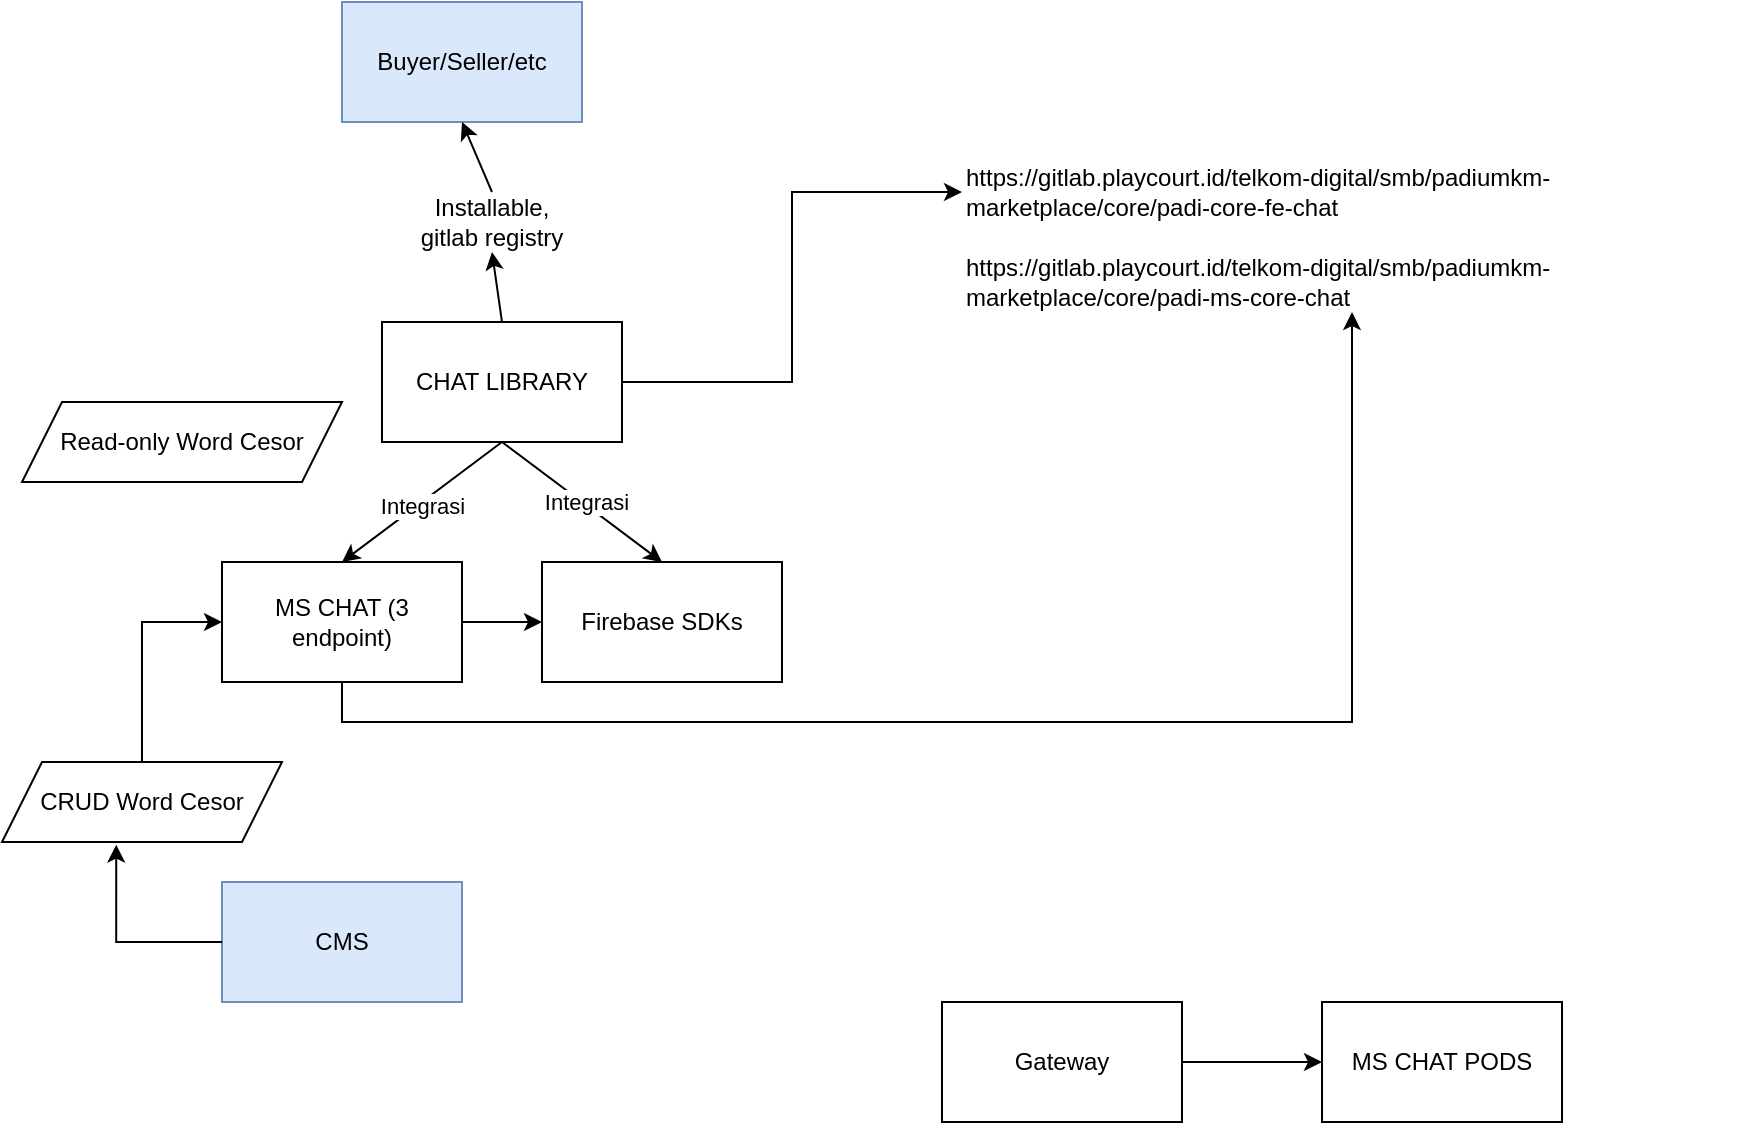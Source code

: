 <mxfile version="24.5.5" type="github" pages="3">
  <diagram name="Page-1" id="0ORSx8LRnBOkC67IxLJI">
    <mxGraphModel dx="2085" dy="656" grid="1" gridSize="10" guides="1" tooltips="1" connect="1" arrows="1" fold="1" page="1" pageScale="1" pageWidth="850" pageHeight="1100" math="0" shadow="0">
      <root>
        <mxCell id="0" />
        <mxCell id="1" parent="0" />
        <mxCell id="L7Zl3QWs8CthCIQaCz2B-14" style="edgeStyle=orthogonalEdgeStyle;rounded=0;orthogonalLoop=1;jettySize=auto;html=1;entryX=0;entryY=0.5;entryDx=0;entryDy=0;" edge="1" parent="1" source="L7Zl3QWs8CthCIQaCz2B-1" target="L7Zl3QWs8CthCIQaCz2B-13">
          <mxGeometry relative="1" as="geometry" />
        </mxCell>
        <mxCell id="L7Zl3QWs8CthCIQaCz2B-1" value="CHAT LIBRARY&lt;br&gt;" style="rounded=0;whiteSpace=wrap;html=1;" vertex="1" parent="1">
          <mxGeometry x="160" y="200" width="120" height="60" as="geometry" />
        </mxCell>
        <mxCell id="L7Zl3QWs8CthCIQaCz2B-16" style="edgeStyle=orthogonalEdgeStyle;rounded=0;orthogonalLoop=1;jettySize=auto;html=1;entryX=0.5;entryY=1;entryDx=0;entryDy=0;exitX=0.5;exitY=1;exitDx=0;exitDy=0;" edge="1" parent="1" source="L7Zl3QWs8CthCIQaCz2B-3" target="L7Zl3QWs8CthCIQaCz2B-15">
          <mxGeometry relative="1" as="geometry" />
        </mxCell>
        <mxCell id="L7Zl3QWs8CthCIQaCz2B-23" style="edgeStyle=orthogonalEdgeStyle;rounded=0;orthogonalLoop=1;jettySize=auto;html=1;entryX=0;entryY=0.5;entryDx=0;entryDy=0;" edge="1" parent="1" source="L7Zl3QWs8CthCIQaCz2B-3" target="L7Zl3QWs8CthCIQaCz2B-8">
          <mxGeometry relative="1" as="geometry" />
        </mxCell>
        <mxCell id="L7Zl3QWs8CthCIQaCz2B-3" value="MS CHAT (3 endpoint)" style="rounded=0;whiteSpace=wrap;html=1;" vertex="1" parent="1">
          <mxGeometry x="80" y="320" width="120" height="60" as="geometry" />
        </mxCell>
        <mxCell id="L7Zl3QWs8CthCIQaCz2B-4" value="Buyer/Seller/etc" style="rounded=0;whiteSpace=wrap;html=1;fillColor=#dae8fc;strokeColor=#6c8ebf;" vertex="1" parent="1">
          <mxGeometry x="140" y="40" width="120" height="60" as="geometry" />
        </mxCell>
        <mxCell id="L7Zl3QWs8CthCIQaCz2B-5" value="" style="endArrow=classic;html=1;rounded=0;exitX=0.5;exitY=0;exitDx=0;exitDy=0;entryX=0.5;entryY=1;entryDx=0;entryDy=0;" edge="1" parent="1" source="L7Zl3QWs8CthCIQaCz2B-7" target="L7Zl3QWs8CthCIQaCz2B-4">
          <mxGeometry width="50" height="50" relative="1" as="geometry">
            <mxPoint x="400" y="300" as="sourcePoint" />
            <mxPoint x="450" y="250" as="targetPoint" />
          </mxGeometry>
        </mxCell>
        <mxCell id="L7Zl3QWs8CthCIQaCz2B-6" value="" style="endArrow=classic;html=1;rounded=0;exitX=0.5;exitY=0;exitDx=0;exitDy=0;entryX=0.5;entryY=1;entryDx=0;entryDy=0;" edge="1" parent="1" source="L7Zl3QWs8CthCIQaCz2B-1" target="L7Zl3QWs8CthCIQaCz2B-7">
          <mxGeometry width="50" height="50" relative="1" as="geometry">
            <mxPoint x="220" y="200" as="sourcePoint" />
            <mxPoint x="180" y="100" as="targetPoint" />
          </mxGeometry>
        </mxCell>
        <mxCell id="L7Zl3QWs8CthCIQaCz2B-7" value="&lt;div&gt;Installable, gitlab registry&lt;/div&gt;" style="text;html=1;strokeColor=none;fillColor=none;align=center;verticalAlign=middle;whiteSpace=wrap;rounded=0;" vertex="1" parent="1">
          <mxGeometry x="170" y="135" width="90" height="30" as="geometry" />
        </mxCell>
        <mxCell id="L7Zl3QWs8CthCIQaCz2B-8" value="Firebase SDKs" style="rounded=0;whiteSpace=wrap;html=1;" vertex="1" parent="1">
          <mxGeometry x="240" y="320" width="120" height="60" as="geometry" />
        </mxCell>
        <mxCell id="L7Zl3QWs8CthCIQaCz2B-9" value="" style="endArrow=classic;html=1;rounded=0;exitX=0.5;exitY=1;exitDx=0;exitDy=0;entryX=0.5;entryY=0;entryDx=0;entryDy=0;" edge="1" parent="1" source="L7Zl3QWs8CthCIQaCz2B-1" target="L7Zl3QWs8CthCIQaCz2B-8">
          <mxGeometry width="50" height="50" relative="1" as="geometry">
            <mxPoint x="210" y="280" as="sourcePoint" />
            <mxPoint x="440" y="270" as="targetPoint" />
          </mxGeometry>
        </mxCell>
        <mxCell id="L7Zl3QWs8CthCIQaCz2B-10" value="&lt;div&gt;Integrasi&lt;/div&gt;" style="edgeLabel;html=1;align=center;verticalAlign=middle;resizable=0;points=[];" vertex="1" connectable="0" parent="L7Zl3QWs8CthCIQaCz2B-9">
          <mxGeometry x="0.032" y="1" relative="1" as="geometry">
            <mxPoint as="offset" />
          </mxGeometry>
        </mxCell>
        <mxCell id="L7Zl3QWs8CthCIQaCz2B-11" value="" style="endArrow=classic;html=1;rounded=0;exitX=0.5;exitY=1;exitDx=0;exitDy=0;entryX=0.5;entryY=0;entryDx=0;entryDy=0;" edge="1" parent="1" source="L7Zl3QWs8CthCIQaCz2B-1" target="L7Zl3QWs8CthCIQaCz2B-3">
          <mxGeometry width="50" height="50" relative="1" as="geometry">
            <mxPoint x="175" y="280" as="sourcePoint" />
            <mxPoint x="255" y="340" as="targetPoint" />
          </mxGeometry>
        </mxCell>
        <mxCell id="L7Zl3QWs8CthCIQaCz2B-12" value="&lt;div&gt;Integrasi&lt;/div&gt;" style="edgeLabel;html=1;align=center;verticalAlign=middle;resizable=0;points=[];" vertex="1" connectable="0" parent="L7Zl3QWs8CthCIQaCz2B-11">
          <mxGeometry x="0.032" y="1" relative="1" as="geometry">
            <mxPoint as="offset" />
          </mxGeometry>
        </mxCell>
        <mxCell id="L7Zl3QWs8CthCIQaCz2B-13" value="https://gitlab.playcourt.id/telkom-digital/smb/padiumkm-marketplace/core/padi-core-fe-chat" style="text;html=1;strokeColor=none;fillColor=none;align=left;verticalAlign=middle;whiteSpace=wrap;rounded=0;" vertex="1" parent="1">
          <mxGeometry x="450" y="120" width="380" height="30" as="geometry" />
        </mxCell>
        <mxCell id="L7Zl3QWs8CthCIQaCz2B-15" value="https://gitlab.playcourt.id/telkom-digital/smb/padiumkm-marketplace/core/padi-ms-core-chat" style="text;html=1;strokeColor=none;fillColor=none;align=left;verticalAlign=middle;whiteSpace=wrap;rounded=0;" vertex="1" parent="1">
          <mxGeometry x="450" y="165" width="390" height="30" as="geometry" />
        </mxCell>
        <mxCell id="L7Zl3QWs8CthCIQaCz2B-17" value="CMS" style="rounded=0;whiteSpace=wrap;html=1;fillColor=#dae8fc;strokeColor=#6c8ebf;" vertex="1" parent="1">
          <mxGeometry x="80" y="480" width="120" height="60" as="geometry" />
        </mxCell>
        <mxCell id="L7Zl3QWs8CthCIQaCz2B-21" style="edgeStyle=orthogonalEdgeStyle;rounded=0;orthogonalLoop=1;jettySize=auto;html=1;entryX=0;entryY=0.5;entryDx=0;entryDy=0;" edge="1" parent="1" source="L7Zl3QWs8CthCIQaCz2B-19" target="L7Zl3QWs8CthCIQaCz2B-3">
          <mxGeometry relative="1" as="geometry" />
        </mxCell>
        <mxCell id="L7Zl3QWs8CthCIQaCz2B-19" value="CRUD Word Cesor" style="shape=parallelogram;perimeter=parallelogramPerimeter;whiteSpace=wrap;html=1;fixedSize=1;" vertex="1" parent="1">
          <mxGeometry x="-30" y="420" width="140" height="40" as="geometry" />
        </mxCell>
        <mxCell id="L7Zl3QWs8CthCIQaCz2B-20" style="edgeStyle=orthogonalEdgeStyle;rounded=0;orthogonalLoop=1;jettySize=auto;html=1;entryX=0.408;entryY=1.033;entryDx=0;entryDy=0;entryPerimeter=0;exitX=0;exitY=0.5;exitDx=0;exitDy=0;" edge="1" parent="1" source="L7Zl3QWs8CthCIQaCz2B-17" target="L7Zl3QWs8CthCIQaCz2B-19">
          <mxGeometry relative="1" as="geometry" />
        </mxCell>
        <mxCell id="L7Zl3QWs8CthCIQaCz2B-22" value="Read-only Word Cesor" style="shape=parallelogram;perimeter=parallelogramPerimeter;whiteSpace=wrap;html=1;fixedSize=1;" vertex="1" parent="1">
          <mxGeometry x="-20" y="240" width="160" height="40" as="geometry" />
        </mxCell>
        <mxCell id="L7Zl3QWs8CthCIQaCz2B-24" value="MS CHAT PODS" style="rounded=0;whiteSpace=wrap;html=1;" vertex="1" parent="1">
          <mxGeometry x="630" y="540" width="120" height="60" as="geometry" />
        </mxCell>
        <mxCell id="L7Zl3QWs8CthCIQaCz2B-26" style="edgeStyle=orthogonalEdgeStyle;rounded=0;orthogonalLoop=1;jettySize=auto;html=1;exitX=1;exitY=0.5;exitDx=0;exitDy=0;entryX=0;entryY=0.5;entryDx=0;entryDy=0;" edge="1" parent="1" source="L7Zl3QWs8CthCIQaCz2B-25" target="L7Zl3QWs8CthCIQaCz2B-24">
          <mxGeometry relative="1" as="geometry" />
        </mxCell>
        <mxCell id="L7Zl3QWs8CthCIQaCz2B-25" value="Gateway" style="rounded=0;whiteSpace=wrap;html=1;" vertex="1" parent="1">
          <mxGeometry x="440" y="540" width="120" height="60" as="geometry" />
        </mxCell>
      </root>
    </mxGraphModel>
  </diagram>
  <diagram id="nFkS9BRE9M-niLFiysaL" name="Chat Authentication ">
    <mxGraphModel dx="1909" dy="1013" grid="0" gridSize="10" guides="1" tooltips="1" connect="1" arrows="1" fold="1" page="1" pageScale="1" pageWidth="1100" pageHeight="850" math="0" shadow="0">
      <root>
        <mxCell id="0" />
        <mxCell id="1" parent="0" />
        <mxCell id="LHKKHan5Uk_gRV6371GA-4" value="" style="group" vertex="1" connectable="0" parent="1">
          <mxGeometry x="40" y="40" width="996" height="665" as="geometry" />
        </mxCell>
        <mxCell id="PBRD8OXH9wPvSlpVfhk5-1" value="padiumkm.id" style="swimlane;whiteSpace=wrap;html=1;fillColor=#dae8fc;strokeColor=#6c8ebf;swimlaneLine=0;opacity=50;" parent="LHKKHan5Uk_gRV6371GA-4" vertex="1">
          <mxGeometry x="191.579" width="476.302" height="386.129" as="geometry" />
        </mxCell>
        <mxCell id="PBRD8OXH9wPvSlpVfhk5-13" style="edgeStyle=orthogonalEdgeStyle;rounded=0;orthogonalLoop=1;jettySize=auto;html=1;entryX=0.5;entryY=0;entryDx=0;entryDy=0;endArrow=none;endFill=0;dashed=1;" parent="PBRD8OXH9wPvSlpVfhk5-1" source="PBRD8OXH9wPvSlpVfhk5-8" target="PBRD8OXH9wPvSlpVfhk5-12" edge="1">
          <mxGeometry relative="1" as="geometry" />
        </mxCell>
        <mxCell id="PBRD8OXH9wPvSlpVfhk5-8" value="&lt;div&gt;Login Page&lt;br&gt;&lt;/div&gt;" style="fontStyle=1;whiteSpace=wrap;html=1;fillColor=#eeeeee;strokeColor=#36393d;" parent="PBRD8OXH9wPvSlpVfhk5-1" vertex="1">
          <mxGeometry x="55.039" y="106.185" width="148.183" height="32.177" as="geometry" />
        </mxCell>
        <mxCell id="PBRD8OXH9wPvSlpVfhk5-16" style="edgeStyle=orthogonalEdgeStyle;rounded=0;orthogonalLoop=1;jettySize=auto;html=1;entryX=0.5;entryY=0;entryDx=0;entryDy=0;endArrow=none;endFill=0;dashed=1;" parent="PBRD8OXH9wPvSlpVfhk5-1" source="PBRD8OXH9wPvSlpVfhk5-9" target="PBRD8OXH9wPvSlpVfhk5-15" edge="1">
          <mxGeometry relative="1" as="geometry" />
        </mxCell>
        <mxCell id="PBRD8OXH9wPvSlpVfhk5-9" value="&lt;div&gt;Chat app&lt;br&gt;&lt;/div&gt;" style="fontStyle=1;whiteSpace=wrap;html=1;fillColor=#eeeeee;strokeColor=#36393d;" parent="PBRD8OXH9wPvSlpVfhk5-1" vertex="1">
          <mxGeometry x="287.898" y="106.185" width="148.183" height="32.177" as="geometry" />
        </mxCell>
        <mxCell id="PBRD8OXH9wPvSlpVfhk5-22" style="edgeStyle=orthogonalEdgeStyle;rounded=0;orthogonalLoop=1;jettySize=auto;html=1;endArrow=none;endFill=0;dashed=1;" parent="PBRD8OXH9wPvSlpVfhk5-1" source="PBRD8OXH9wPvSlpVfhk5-12" edge="1">
          <mxGeometry relative="1" as="geometry">
            <mxPoint x="129.131" y="246.694" as="targetPoint" />
          </mxGeometry>
        </mxCell>
        <mxCell id="PBRD8OXH9wPvSlpVfhk5-12" value="" style="rounded=0;whiteSpace=wrap;html=1;" parent="PBRD8OXH9wPvSlpVfhk5-1" vertex="1">
          <mxGeometry x="120.663" y="171.613" width="16.935" height="64.355" as="geometry" />
        </mxCell>
        <mxCell id="PBRD8OXH9wPvSlpVfhk5-32" style="edgeStyle=orthogonalEdgeStyle;rounded=0;orthogonalLoop=1;jettySize=auto;html=1;entryX=0.5;entryY=0;entryDx=0;entryDy=0;endArrow=none;endFill=0;dashed=1;" parent="PBRD8OXH9wPvSlpVfhk5-1" source="PBRD8OXH9wPvSlpVfhk5-15" target="PBRD8OXH9wPvSlpVfhk5-31" edge="1">
          <mxGeometry relative="1" as="geometry" />
        </mxCell>
        <mxCell id="PBRD8OXH9wPvSlpVfhk5-15" value="" style="rounded=0;whiteSpace=wrap;html=1;" parent="PBRD8OXH9wPvSlpVfhk5-1" vertex="1">
          <mxGeometry x="353.522" y="187.702" width="16.935" height="64.355" as="geometry" />
        </mxCell>
        <mxCell id="PBRD8OXH9wPvSlpVfhk5-14" value="[Login Valid] &lt;span lang=&quot;en&quot; class=&quot;HwtZe&quot;&gt;&lt;span class=&quot;jCAhz JxVs2d&quot;&gt;&lt;span class=&quot;ryNqvb&quot;&gt;receive&lt;/span&gt;&lt;/span&gt;&lt;/span&gt;&lt;span class=&quot;ZSCsVd&quot;&gt; JWT&lt;br&gt;&lt;/span&gt;" style="html=1;verticalAlign=bottom;labelBackgroundColor=none;endArrow=open;endFill=0;rounded=0;exitX=1;exitY=0.5;exitDx=0;exitDy=0;edgeStyle=orthogonalEdgeStyle;entryX=0;entryY=0.25;entryDx=0;entryDy=0;" parent="PBRD8OXH9wPvSlpVfhk5-1" source="PBRD8OXH9wPvSlpVfhk5-12" target="PBRD8OXH9wPvSlpVfhk5-15" edge="1">
          <mxGeometry width="160" relative="1" as="geometry">
            <mxPoint x="228.625" y="212.371" as="sourcePoint" />
            <mxPoint x="339.762" y="202.718" as="targetPoint" />
          </mxGeometry>
        </mxCell>
        <mxCell id="PBRD8OXH9wPvSlpVfhk5-21" value="" style="rounded=0;whiteSpace=wrap;html=1;" parent="PBRD8OXH9wPvSlpVfhk5-1" vertex="1">
          <mxGeometry x="120.663" y="252.056" width="16.935" height="64.355" as="geometry" />
        </mxCell>
        <mxCell id="PBRD8OXH9wPvSlpVfhk5-24" value="[Login Invalid]&lt;span class=&quot;ZSCsVd&quot;&gt;&lt;br&gt;&lt;/span&gt;" style="html=1;verticalAlign=bottom;labelBackgroundColor=none;endArrow=open;endFill=0;rounded=0;exitX=1;exitY=0.75;exitDx=0;exitDy=0;edgeStyle=orthogonalEdgeStyle;entryX=1;entryY=0.25;entryDx=0;entryDy=0;strokeColor=#FF6666;" parent="PBRD8OXH9wPvSlpVfhk5-1" source="PBRD8OXH9wPvSlpVfhk5-12" target="PBRD8OXH9wPvSlpVfhk5-21" edge="1">
          <mxGeometry x="0.547" y="-10" width="160" relative="1" as="geometry">
            <mxPoint x="148.183" y="268.145" as="sourcePoint" />
            <mxPoint x="364.106" y="268.145" as="targetPoint" />
            <Array as="points">
              <mxPoint x="254.028" y="219.879" />
              <mxPoint x="254.028" y="268.145" />
            </Array>
            <mxPoint as="offset" />
          </mxGeometry>
        </mxCell>
        <mxCell id="LHKKHan5Uk_gRV6371GA-6" style="edgeStyle=orthogonalEdgeStyle;rounded=0;orthogonalLoop=1;jettySize=auto;html=1;endArrow=none;endFill=0;dashed=1;" edge="1" parent="PBRD8OXH9wPvSlpVfhk5-1" source="PBRD8OXH9wPvSlpVfhk5-31" target="LHKKHan5Uk_gRV6371GA-5">
          <mxGeometry relative="1" as="geometry" />
        </mxCell>
        <mxCell id="LHKKHan5Uk_gRV6371GA-7" style="edgeStyle=orthogonalEdgeStyle;rounded=0;orthogonalLoop=1;jettySize=auto;html=1;exitX=1;exitY=0.75;exitDx=0;exitDy=0;entryX=1;entryY=0.75;entryDx=0;entryDy=0;dashed=1;fillColor=#cdeb8b;strokeColor=#00FF00;" edge="1" parent="PBRD8OXH9wPvSlpVfhk5-1" source="PBRD8OXH9wPvSlpVfhk5-31" target="LHKKHan5Uk_gRV6371GA-5">
          <mxGeometry relative="1" as="geometry">
            <Array as="points">
              <mxPoint x="394" y="309" />
              <mxPoint x="394" y="370" />
            </Array>
          </mxGeometry>
        </mxCell>
        <mxCell id="LHKKHan5Uk_gRV6371GA-8" value="signInWithCustomToken()" style="edgeLabel;html=1;align=center;verticalAlign=middle;resizable=0;points=[];" vertex="1" connectable="0" parent="LHKKHan5Uk_gRV6371GA-7">
          <mxGeometry x="-0.128" y="1" relative="1" as="geometry">
            <mxPoint x="69" y="14" as="offset" />
          </mxGeometry>
        </mxCell>
        <mxCell id="PBRD8OXH9wPvSlpVfhk5-31" value="" style="rounded=0;whiteSpace=wrap;html=1;" parent="PBRD8OXH9wPvSlpVfhk5-1" vertex="1">
          <mxGeometry x="353.522" y="276.473" width="16.935" height="42.903" as="geometry" />
        </mxCell>
        <mxCell id="PBRD8OXH9wPvSlpVfhk5-46" value="2" style="ellipse;whiteSpace=wrap;html=1;aspect=fixed;fontStyle=1;fontSize=10;" parent="PBRD8OXH9wPvSlpVfhk5-1" vertex="1">
          <mxGeometry x="157.709" y="171.613" width="19.052" height="19.052" as="geometry" />
        </mxCell>
        <mxCell id="PBRD8OXH9wPvSlpVfhk5-48" value="3" style="ellipse;whiteSpace=wrap;html=1;aspect=fixed;fontStyle=1;fontSize=10;" parent="PBRD8OXH9wPvSlpVfhk5-1" vertex="1">
          <mxGeometry x="422.321" y="203.79" width="19.052" height="19.052" as="geometry" />
        </mxCell>
        <mxCell id="LHKKHan5Uk_gRV6371GA-2" value="5" style="ellipse;whiteSpace=wrap;html=1;aspect=fixed;fontStyle=1;fontSize=10;" vertex="1" parent="PBRD8OXH9wPvSlpVfhk5-1">
          <mxGeometry x="403.267" y="319.378" width="19.052" height="19.052" as="geometry" />
        </mxCell>
        <mxCell id="LHKKHan5Uk_gRV6371GA-5" value="" style="rounded=0;whiteSpace=wrap;html=1;" vertex="1" parent="PBRD8OXH9wPvSlpVfhk5-1">
          <mxGeometry x="353.52" y="353" width="16.94" height="23" as="geometry" />
        </mxCell>
        <mxCell id="PBRD8OXH9wPvSlpVfhk5-2" value="ms-core-chat" style="swimlane;whiteSpace=wrap;html=1;fillColor=#dae8fc;strokeColor=#6c8ebf;startSize=23;swimlaneLine=0;opacity=50;" parent="LHKKHan5Uk_gRV6371GA-4" vertex="1">
          <mxGeometry x="699.634" width="296.366" height="386.129" as="geometry" />
        </mxCell>
        <mxCell id="PBRD8OXH9wPvSlpVfhk5-30" style="edgeStyle=orthogonalEdgeStyle;rounded=0;orthogonalLoop=1;jettySize=auto;html=1;entryX=0.5;entryY=0;entryDx=0;entryDy=0;endArrow=none;endFill=0;dashed=1;" parent="PBRD8OXH9wPvSlpVfhk5-2" source="PBRD8OXH9wPvSlpVfhk5-25" target="PBRD8OXH9wPvSlpVfhk5-28" edge="1">
          <mxGeometry relative="1" as="geometry" />
        </mxCell>
        <mxCell id="PBRD8OXH9wPvSlpVfhk5-25" value="&lt;div&gt;Custom Token&lt;br&gt;&lt;/div&gt;" style="fontStyle=1;whiteSpace=wrap;html=1;fillColor=#eeeeee;strokeColor=#36393d;" parent="PBRD8OXH9wPvSlpVfhk5-2" vertex="1">
          <mxGeometry x="74.091" y="106.185" width="148.183" height="32.177" as="geometry" />
        </mxCell>
        <mxCell id="OCKBPIjVlYdrEl-R3gCF-8" style="edgeStyle=orthogonalEdgeStyle;rounded=0;orthogonalLoop=1;jettySize=auto;html=1;exitX=1;exitY=0.5;exitDx=0;exitDy=0;entryX=0.5;entryY=0;entryDx=0;entryDy=0;fontSize=12;startSize=8;endSize=8;endArrow=none;endFill=0;dashed=1;strokeColor=#00FF00;" parent="PBRD8OXH9wPvSlpVfhk5-2" source="PBRD8OXH9wPvSlpVfhk5-28" target="OCKBPIjVlYdrEl-R3gCF-6" edge="1">
          <mxGeometry relative="1" as="geometry" />
        </mxCell>
        <mxCell id="PBRD8OXH9wPvSlpVfhk5-28" value="" style="rounded=0;whiteSpace=wrap;html=1;" parent="PBRD8OXH9wPvSlpVfhk5-2" vertex="1">
          <mxGeometry x="139.715" y="187.702" width="16.935" height="64.355" as="geometry" />
        </mxCell>
        <mxCell id="OCKBPIjVlYdrEl-R3gCF-6" value="4" style="ellipse;whiteSpace=wrap;html=1;aspect=fixed;fontStyle=1;fontSize=10;" parent="PBRD8OXH9wPvSlpVfhk5-2" vertex="1">
          <mxGeometry x="222.276" y="276.473" width="19.052" height="19.052" as="geometry" />
        </mxCell>
        <mxCell id="PBRD8OXH9wPvSlpVfhk5-5" style="edgeStyle=orthogonalEdgeStyle;rounded=0;orthogonalLoop=1;jettySize=auto;html=1;entryX=0.5;entryY=0;entryDx=0;entryDy=0;dashed=1;" parent="LHKKHan5Uk_gRV6371GA-4" source="PBRD8OXH9wPvSlpVfhk5-3" target="PBRD8OXH9wPvSlpVfhk5-4" edge="1">
          <mxGeometry relative="1" as="geometry" />
        </mxCell>
        <mxCell id="PBRD8OXH9wPvSlpVfhk5-3" value="Client" style="rounded=0;whiteSpace=wrap;html=1;fillColor=#d0cee2;strokeColor=#56517e;" parent="LHKKHan5Uk_gRV6371GA-4" vertex="1">
          <mxGeometry width="127.014" height="54.702" as="geometry" />
        </mxCell>
        <mxCell id="PBRD8OXH9wPvSlpVfhk5-18" style="edgeStyle=orthogonalEdgeStyle;rounded=0;orthogonalLoop=1;jettySize=auto;html=1;entryX=0.5;entryY=0;entryDx=0;entryDy=0;endArrow=none;endFill=0;dashed=1;" parent="LHKKHan5Uk_gRV6371GA-4" source="PBRD8OXH9wPvSlpVfhk5-4" target="PBRD8OXH9wPvSlpVfhk5-17" edge="1">
          <mxGeometry relative="1" as="geometry" />
        </mxCell>
        <mxCell id="PBRD8OXH9wPvSlpVfhk5-4" value="" style="rounded=0;whiteSpace=wrap;html=1;" parent="LHKKHan5Uk_gRV6371GA-4" vertex="1">
          <mxGeometry x="55.039" y="115.839" width="16.935" height="27.887" as="geometry" />
        </mxCell>
        <mxCell id="PBRD8OXH9wPvSlpVfhk5-11" value="Auth with credential" style="html=1;verticalAlign=bottom;labelBackgroundColor=none;endArrow=open;endFill=0;rounded=0;entryX=0;entryY=0.5;entryDx=0;entryDy=0;exitX=1;exitY=0.25;exitDx=0;exitDy=0;" parent="LHKKHan5Uk_gRV6371GA-4" source="PBRD8OXH9wPvSlpVfhk5-4" target="PBRD8OXH9wPvSlpVfhk5-8" edge="1">
          <mxGeometry width="160" relative="1" as="geometry">
            <mxPoint x="317.535" y="161.96" as="sourcePoint" />
            <mxPoint x="486.886" y="161.96" as="targetPoint" />
          </mxGeometry>
        </mxCell>
        <mxCell id="PBRD8OXH9wPvSlpVfhk5-17" value="" style="rounded=0;whiteSpace=wrap;html=1;" parent="LHKKHan5Uk_gRV6371GA-4" vertex="1">
          <mxGeometry x="55.039" y="160.887" width="16.935" height="85.806" as="geometry" />
        </mxCell>
        <mxCell id="PBRD8OXH9wPvSlpVfhk5-20" value="Save JWT in cookies.access_token" style="html=1;verticalAlign=bottom;labelBackgroundColor=none;endArrow=open;endFill=0;rounded=0;dashed=1;exitX=0;exitY=0.5;exitDx=0;exitDy=0;" parent="LHKKHan5Uk_gRV6371GA-4" source="PBRD8OXH9wPvSlpVfhk5-12" target="PBRD8OXH9wPvSlpVfhk5-17" edge="1">
          <mxGeometry width="160" relative="1" as="geometry">
            <mxPoint x="149.241" y="193.065" as="sourcePoint" />
            <mxPoint x="128.072" y="257.419" as="targetPoint" />
          </mxGeometry>
        </mxCell>
        <mxCell id="PBRD8OXH9wPvSlpVfhk5-29" value="Check Padi user by JWT" style="html=1;verticalAlign=bottom;labelBackgroundColor=none;endArrow=open;endFill=0;rounded=0;exitX=1;exitY=0.75;exitDx=0;exitDy=0;edgeStyle=orthogonalEdgeStyle;entryX=0;entryY=0.75;entryDx=0;entryDy=0;" parent="LHKKHan5Uk_gRV6371GA-4" source="PBRD8OXH9wPvSlpVfhk5-15" target="PBRD8OXH9wPvSlpVfhk5-28" edge="1">
          <mxGeometry width="160" relative="1" as="geometry">
            <mxPoint x="640.361" y="300.323" as="sourcePoint" />
            <mxPoint x="856.285" y="300.323" as="targetPoint" />
          </mxGeometry>
        </mxCell>
        <mxCell id="PBRD8OXH9wPvSlpVfhk5-34" value="[JWT Valid] receive Custom Token" style="html=1;verticalAlign=bottom;labelBackgroundColor=none;endArrow=open;endFill=0;rounded=0;exitX=0;exitY=0.5;exitDx=0;exitDy=0;entryX=1;entryY=0.25;entryDx=0;entryDy=0;dashed=1;strokeColor=#00FF00;" parent="LHKKHan5Uk_gRV6371GA-4" source="OCKBPIjVlYdrEl-R3gCF-6" target="PBRD8OXH9wPvSlpVfhk5-31" edge="1">
          <mxGeometry x="0.206" width="160" relative="1" as="geometry">
            <mxPoint x="592.731" y="375.403" as="sourcePoint" />
            <mxPoint x="870.045" y="375.403" as="targetPoint" />
            <mxPoint as="offset" />
          </mxGeometry>
        </mxCell>
        <mxCell id="PBRD8OXH9wPvSlpVfhk5-35" value="Run-time auth" style="swimlane;whiteSpace=wrap;html=1;fillColor=#e1d5e7;strokeColor=#9673a6;startSize=23;swimlaneLine=0;opacity=50;" parent="LHKKHan5Uk_gRV6371GA-4" vertex="1">
          <mxGeometry x="191.579" y="412.944" width="804.421" height="252.056" as="geometry" />
        </mxCell>
        <mxCell id="PBRD8OXH9wPvSlpVfhk5-38" value="" style="rounded=0;whiteSpace=wrap;html=1;" parent="PBRD8OXH9wPvSlpVfhk5-35" vertex="1">
          <mxGeometry x="84.147" y="140.508" width="16.935" height="64.355" as="geometry" />
        </mxCell>
        <mxCell id="PBRD8OXH9wPvSlpVfhk5-39" value="&lt;div&gt;Listen auth&lt;/div&gt;&lt;div&gt;state&lt;/div&gt;" style="rhombus;whiteSpace=wrap;html=1;movable=1;resizable=1;rotatable=1;deletable=1;editable=1;locked=0;connectable=1;fillColor=#dae8fc;strokeColor=#6c8ebf;" parent="PBRD8OXH9wPvSlpVfhk5-35" vertex="1">
          <mxGeometry x="222.274" y="124.956" width="104.786" height="95.46" as="geometry" />
        </mxCell>
        <mxCell id="OCKBPIjVlYdrEl-R3gCF-5" value="Authenticated" style="html=1;verticalAlign=bottom;labelBackgroundColor=none;endArrow=open;endFill=0;rounded=0;exitX=0;exitY=0.5;exitDx=0;exitDy=0;edgeStyle=orthogonalEdgeStyle;entryX=1;entryY=0.5;entryDx=0;entryDy=0;strokeColor=#00FF00;" parent="PBRD8OXH9wPvSlpVfhk5-35" source="PBRD8OXH9wPvSlpVfhk5-39" target="PBRD8OXH9wPvSlpVfhk5-38" edge="1">
          <mxGeometry width="160" relative="1" as="geometry">
            <mxPoint x="115.371" y="348.589" as="sourcePoint" />
            <mxPoint x="331.294" y="348.589" as="targetPoint" />
          </mxGeometry>
        </mxCell>
        <mxCell id="PBRD8OXH9wPvSlpVfhk5-37" value="&lt;div&gt;Chat app&lt;/div&gt;" style="fontStyle=1;whiteSpace=wrap;html=1;fillColor=#eeeeee;strokeColor=#36393d;" parent="PBRD8OXH9wPvSlpVfhk5-35" vertex="1">
          <mxGeometry x="18.523" y="58.992" width="148.183" height="32.177" as="geometry" />
        </mxCell>
        <mxCell id="PBRD8OXH9wPvSlpVfhk5-36" style="edgeStyle=orthogonalEdgeStyle;rounded=0;orthogonalLoop=1;jettySize=auto;html=1;entryX=0.5;entryY=0;entryDx=0;entryDy=0;endArrow=none;endFill=0;dashed=1;" parent="PBRD8OXH9wPvSlpVfhk5-35" source="PBRD8OXH9wPvSlpVfhk5-37" target="PBRD8OXH9wPvSlpVfhk5-38" edge="1">
          <mxGeometry relative="1" as="geometry" />
        </mxCell>
        <mxCell id="PBRD8OXH9wPvSlpVfhk5-40" style="edgeStyle=orthogonalEdgeStyle;rounded=0;orthogonalLoop=1;jettySize=auto;html=1;entryX=1;entryY=0.25;entryDx=0;entryDy=0;strokeColor=#FF6666;exitX=1;exitY=0.5;exitDx=0;exitDy=0;" parent="LHKKHan5Uk_gRV6371GA-4" source="PBRD8OXH9wPvSlpVfhk5-39" target="PBRD8OXH9wPvSlpVfhk5-28" edge="1">
          <mxGeometry relative="1" as="geometry">
            <mxPoint x="994.942" y="300.323" as="targetPoint" />
            <Array as="points">
              <mxPoint x="963.188" y="585.629" />
              <mxPoint x="963.188" y="203.79" />
            </Array>
          </mxGeometry>
        </mxCell>
        <mxCell id="PBRD8OXH9wPvSlpVfhk5-41" value="Revalidate session" style="edgeLabel;html=1;align=center;verticalAlign=middle;resizable=0;points=[];" parent="PBRD8OXH9wPvSlpVfhk5-40" vertex="1" connectable="0">
          <mxGeometry x="0.148" y="-2" relative="1" as="geometry">
            <mxPoint x="-54" y="72" as="offset" />
          </mxGeometry>
        </mxCell>
        <mxCell id="PBRD8OXH9wPvSlpVfhk5-45" value="1" style="ellipse;whiteSpace=wrap;html=1;aspect=fixed;fontStyle=1;fontSize=10;" parent="LHKKHan5Uk_gRV6371GA-4" vertex="1">
          <mxGeometry x="84.676" y="96.532" width="19.052" height="19.052" as="geometry" />
        </mxCell>
        <mxCell id="OCKBPIjVlYdrEl-R3gCF-2" value="[Session Valid] reload()" style="html=1;verticalAlign=bottom;labelBackgroundColor=none;endArrow=open;endFill=0;rounded=0;entryX=0.5;entryY=0;entryDx=0;entryDy=0;dashed=1;strokeColor=#00FF00;edgeStyle=orthogonalEdgeStyle;exitX=0;exitY=0.75;exitDx=0;exitDy=0;" parent="LHKKHan5Uk_gRV6371GA-4" source="LHKKHan5Uk_gRV6371GA-5" target="PBRD8OXH9wPvSlpVfhk5-39" edge="1">
          <mxGeometry x="0.537" width="160" relative="1" as="geometry">
            <mxPoint x="543" y="291" as="sourcePoint" />
            <mxPoint x="539.809" y="761.532" as="targetPoint" />
            <mxPoint as="offset" />
          </mxGeometry>
        </mxCell>
      </root>
    </mxGraphModel>
  </diagram>
  <diagram id="-C5E3v7ZI0PwVyFsUeE0" name="Class Diagram">
    <mxGraphModel dx="1450" dy="1007" grid="1" gridSize="10" guides="1" tooltips="1" connect="1" arrows="1" fold="1" page="0" pageScale="1" pageWidth="1100" pageHeight="850" math="0" shadow="0">
      <root>
        <mxCell id="0" />
        <mxCell id="1" parent="0" />
        <mxCell id="vmdRX78VgZsFkfGbcJ2b-1" value="room-users" style="swimlane;fontStyle=1;align=center;verticalAlign=top;childLayout=stackLayout;horizontal=1;startSize=26;horizontalStack=0;resizeParent=1;resizeParentMax=0;resizeLast=0;collapsible=1;marginBottom=0;whiteSpace=wrap;html=1;fillColor=#f5f5f5;fontColor=#333333;strokeColor=#666666;" parent="1" vertex="1">
          <mxGeometry x="-320" y="120" width="160" height="190" as="geometry" />
        </mxCell>
        <mxCell id="vmdRX78VgZsFkfGbcJ2b-2" value="+ &lt;span class=&quot;database-key&quot;&gt;userId&lt;/span&gt;: Array&amp;lt;string&amp;gt;" style="text;strokeColor=none;fillColor=none;align=left;verticalAlign=top;spacingLeft=4;spacingRight=4;overflow=hidden;rotatable=0;points=[[0,0.5],[1,0.5]];portConstraint=eastwest;whiteSpace=wrap;html=1;" parent="vmdRX78VgZsFkfGbcJ2b-1" vertex="1">
          <mxGeometry y="26" width="160" height="26" as="geometry" />
        </mxCell>
        <mxCell id="vmdRX78VgZsFkfGbcJ2b-5" value="+ &lt;span class=&quot;database-key&quot;&gt;lastMessage&lt;/span&gt;: string" style="text;strokeColor=none;fillColor=none;align=left;verticalAlign=top;spacingLeft=4;spacingRight=4;overflow=hidden;rotatable=0;points=[[0,0.5],[1,0.5]];portConstraint=eastwest;whiteSpace=wrap;html=1;" parent="vmdRX78VgZsFkfGbcJ2b-1" vertex="1">
          <mxGeometry y="52" width="160" height="26" as="geometry" />
        </mxCell>
        <mxCell id="vmdRX78VgZsFkfGbcJ2b-6" value="+ &lt;span class=&quot;database-key&quot;&gt;roomId&lt;/span&gt;: string" style="text;strokeColor=none;fillColor=none;align=left;verticalAlign=top;spacingLeft=4;spacingRight=4;overflow=hidden;rotatable=0;points=[[0,0.5],[1,0.5]];portConstraint=eastwest;whiteSpace=wrap;html=1;" parent="vmdRX78VgZsFkfGbcJ2b-1" vertex="1">
          <mxGeometry y="78" width="160" height="26" as="geometry" />
        </mxCell>
        <mxCell id="vmdRX78VgZsFkfGbcJ2b-7" value="+ &lt;span class=&quot;database-key&quot;&gt;createdAt&lt;/span&gt;: Timestamp" style="text;strokeColor=none;fillColor=none;align=left;verticalAlign=top;spacingLeft=4;spacingRight=4;overflow=hidden;rotatable=0;points=[[0,0.5],[1,0.5]];portConstraint=eastwest;whiteSpace=wrap;html=1;" parent="vmdRX78VgZsFkfGbcJ2b-1" vertex="1">
          <mxGeometry y="104" width="160" height="26" as="geometry" />
        </mxCell>
        <mxCell id="vmdRX78VgZsFkfGbcJ2b-8" value="+ &lt;span class=&quot;database-key&quot;&gt;updatedAt&lt;/span&gt;: Timestamp" style="text;strokeColor=none;fillColor=none;align=left;verticalAlign=top;spacingLeft=4;spacingRight=4;overflow=hidden;rotatable=0;points=[[0,0.5],[1,0.5]];portConstraint=eastwest;whiteSpace=wrap;html=1;" parent="vmdRX78VgZsFkfGbcJ2b-1" vertex="1">
          <mxGeometry y="130" width="160" height="26" as="geometry" />
        </mxCell>
        <mxCell id="vmdRX78VgZsFkfGbcJ2b-3" value="" style="line;strokeWidth=1;fillColor=none;align=left;verticalAlign=middle;spacingTop=-1;spacingLeft=3;spacingRight=3;rotatable=0;labelPosition=right;points=[];portConstraint=eastwest;strokeColor=inherit;" parent="vmdRX78VgZsFkfGbcJ2b-1" vertex="1">
          <mxGeometry y="156" width="160" height="8" as="geometry" />
        </mxCell>
        <mxCell id="vmdRX78VgZsFkfGbcJ2b-4" value="+ method(type): type" style="text;strokeColor=none;fillColor=none;align=left;verticalAlign=top;spacingLeft=4;spacingRight=4;overflow=hidden;rotatable=0;points=[[0,0.5],[1,0.5]];portConstraint=eastwest;whiteSpace=wrap;html=1;" parent="vmdRX78VgZsFkfGbcJ2b-1" vertex="1">
          <mxGeometry y="164" width="160" height="26" as="geometry" />
        </mxCell>
        <mxCell id="vmdRX78VgZsFkfGbcJ2b-9" value="room-conversation" style="swimlane;fontStyle=1;align=center;verticalAlign=top;childLayout=stackLayout;horizontal=1;startSize=26;horizontalStack=0;resizeParent=1;resizeParentMax=0;resizeLast=0;collapsible=1;marginBottom=0;whiteSpace=wrap;html=1;fillColor=#f5f5f5;fontColor=#333333;strokeColor=#666666;" parent="1" vertex="1">
          <mxGeometry x="-340" y="-152" width="180" height="112" as="geometry" />
        </mxCell>
        <mxCell id="vmdRX78VgZsFkfGbcJ2b-10" value="+ &lt;span class=&quot;database-key&quot;&gt;roomId&lt;/span&gt;: string" style="text;strokeColor=none;fillColor=none;align=left;verticalAlign=top;spacingLeft=4;spacingRight=4;overflow=hidden;rotatable=0;points=[[0,0.5],[1,0.5]];portConstraint=eastwest;whiteSpace=wrap;html=1;" parent="vmdRX78VgZsFkfGbcJ2b-9" vertex="1">
          <mxGeometry y="26" width="180" height="26" as="geometry" />
        </mxCell>
        <mxCell id="vmdRX78VgZsFkfGbcJ2b-11" value="+ &lt;span class=&quot;database-key&quot;&gt;message&lt;/span&gt;s: Array&amp;lt;message&amp;gt;" style="text;strokeColor=none;fillColor=none;align=left;verticalAlign=top;spacingLeft=4;spacingRight=4;overflow=hidden;rotatable=0;points=[[0,0.5],[1,0.5]];portConstraint=eastwest;whiteSpace=wrap;html=1;" parent="vmdRX78VgZsFkfGbcJ2b-9" vertex="1">
          <mxGeometry y="52" width="180" height="26" as="geometry" />
        </mxCell>
        <mxCell id="vmdRX78VgZsFkfGbcJ2b-15" value="" style="line;strokeWidth=1;fillColor=none;align=left;verticalAlign=middle;spacingTop=-1;spacingLeft=3;spacingRight=3;rotatable=0;labelPosition=right;points=[];portConstraint=eastwest;strokeColor=inherit;" parent="vmdRX78VgZsFkfGbcJ2b-9" vertex="1">
          <mxGeometry y="78" width="180" height="8" as="geometry" />
        </mxCell>
        <mxCell id="vmdRX78VgZsFkfGbcJ2b-16" value="+ method(type): type" style="text;strokeColor=none;fillColor=none;align=left;verticalAlign=top;spacingLeft=4;spacingRight=4;overflow=hidden;rotatable=0;points=[[0,0.5],[1,0.5]];portConstraint=eastwest;whiteSpace=wrap;html=1;" parent="vmdRX78VgZsFkfGbcJ2b-9" vertex="1">
          <mxGeometry y="86" width="180" height="26" as="geometry" />
        </mxCell>
        <mxCell id="vmdRX78VgZsFkfGbcJ2b-17" value="message" style="swimlane;fontStyle=1;align=center;verticalAlign=top;childLayout=stackLayout;horizontal=1;startSize=26;horizontalStack=0;resizeParent=1;resizeParentMax=0;resizeLast=0;collapsible=1;marginBottom=0;whiteSpace=wrap;html=1;fillColor=#f5f5f5;fontColor=#333333;strokeColor=#666666;" parent="1" vertex="1">
          <mxGeometry x="-120" y="-40" width="160" height="346" as="geometry" />
        </mxCell>
        <mxCell id="vmdRX78VgZsFkfGbcJ2b-18" value="+ &lt;span class=&quot;database-key&quot;&gt;roomId&lt;/span&gt;: string" style="text;strokeColor=none;fillColor=none;align=left;verticalAlign=top;spacingLeft=4;spacingRight=4;overflow=hidden;rotatable=0;points=[[0,0.5],[1,0.5]];portConstraint=eastwest;whiteSpace=wrap;html=1;" parent="vmdRX78VgZsFkfGbcJ2b-17" vertex="1">
          <mxGeometry y="26" width="160" height="26" as="geometry" />
        </mxCell>
        <mxCell id="vmdRX78VgZsFkfGbcJ2b-19" value="+ &lt;span class=&quot;database-key&quot;&gt;userId&lt;/span&gt;: string" style="text;strokeColor=none;fillColor=none;align=left;verticalAlign=top;spacingLeft=4;spacingRight=4;overflow=hidden;rotatable=0;points=[[0,0.5],[1,0.5]];portConstraint=eastwest;whiteSpace=wrap;html=1;" parent="vmdRX78VgZsFkfGbcJ2b-17" vertex="1">
          <mxGeometry y="52" width="160" height="26" as="geometry" />
        </mxCell>
        <mxCell id="RH1NR3xfAnYbMVnJ7T3J-1" value="+ &lt;span class=&quot;database-key&quot;&gt;timestamp&lt;/span&gt;: &lt;span class=&quot;database-key&quot;&gt;Timestamp&lt;/span&gt;" style="text;strokeColor=none;fillColor=none;align=left;verticalAlign=top;spacingLeft=4;spacingRight=4;overflow=hidden;rotatable=0;points=[[0,0.5],[1,0.5]];portConstraint=eastwest;whiteSpace=wrap;html=1;" vertex="1" parent="vmdRX78VgZsFkfGbcJ2b-17">
          <mxGeometry y="78" width="160" height="26" as="geometry" />
        </mxCell>
        <mxCell id="RH1NR3xfAnYbMVnJ7T3J-2" value="+ &lt;span class=&quot;database-key&quot;&gt;read&lt;/span&gt;: boolean" style="text;strokeColor=none;fillColor=none;align=left;verticalAlign=top;spacingLeft=4;spacingRight=4;overflow=hidden;rotatable=0;points=[[0,0.5],[1,0.5]];portConstraint=eastwest;whiteSpace=wrap;html=1;" vertex="1" parent="vmdRX78VgZsFkfGbcJ2b-17">
          <mxGeometry y="104" width="160" height="26" as="geometry" />
        </mxCell>
        <mxCell id="RH1NR3xfAnYbMVnJ7T3J-3" value="+ &lt;span class=&quot;database-key&quot;&gt;message&lt;/span&gt;: string" style="text;strokeColor=none;fillColor=none;align=left;verticalAlign=top;spacingLeft=4;spacingRight=4;overflow=hidden;rotatable=0;points=[[0,0.5],[1,0.5]];portConstraint=eastwest;whiteSpace=wrap;html=1;" vertex="1" parent="vmdRX78VgZsFkfGbcJ2b-17">
          <mxGeometry y="130" width="160" height="26" as="geometry" />
        </mxCell>
        <mxCell id="RH1NR3xfAnYbMVnJ7T3J-9" value="+ &lt;span class=&quot;database-key&quot;&gt;type&lt;/span&gt;: &lt;span class=&quot;database-key&quot;&gt;MessageType&lt;/span&gt;" style="text;strokeColor=none;fillColor=none;align=left;verticalAlign=top;spacingLeft=4;spacingRight=4;overflow=hidden;rotatable=0;points=[[0,0.5],[1,0.5]];portConstraint=eastwest;whiteSpace=wrap;html=1;" vertex="1" parent="vmdRX78VgZsFkfGbcJ2b-17">
          <mxGeometry y="156" width="160" height="26" as="geometry" />
        </mxCell>
        <mxCell id="RH1NR3xfAnYbMVnJ7T3J-4" value="+ &lt;span class=&quot;database-key&quot;&gt;products&lt;/span&gt;: Array&amp;lt;string&amp;gt;" style="text;strokeColor=none;fillColor=none;align=left;verticalAlign=top;spacingLeft=4;spacingRight=4;overflow=hidden;rotatable=0;points=[[0,0.5],[1,0.5]];portConstraint=eastwest;whiteSpace=wrap;html=1;" vertex="1" parent="vmdRX78VgZsFkfGbcJ2b-17">
          <mxGeometry y="182" width="160" height="26" as="geometry" />
        </mxCell>
        <mxCell id="RH1NR3xfAnYbMVnJ7T3J-5" value="+ &lt;span class=&quot;database-key&quot;&gt;location&lt;/span&gt;: Location | null" style="text;strokeColor=none;fillColor=none;align=left;verticalAlign=top;spacingLeft=4;spacingRight=4;overflow=hidden;rotatable=0;points=[[0,0.5],[1,0.5]];portConstraint=eastwest;whiteSpace=wrap;html=1;" vertex="1" parent="vmdRX78VgZsFkfGbcJ2b-17">
          <mxGeometry y="208" width="160" height="26" as="geometry" />
        </mxCell>
        <mxCell id="RH1NR3xfAnYbMVnJ7T3J-7" value="+ &lt;span class=&quot;database-key&quot;&gt;document&lt;/span&gt;: string | null" style="text;strokeColor=none;fillColor=none;align=left;verticalAlign=top;spacingLeft=4;spacingRight=4;overflow=hidden;rotatable=0;points=[[0,0.5],[1,0.5]];portConstraint=eastwest;whiteSpace=wrap;html=1;" vertex="1" parent="vmdRX78VgZsFkfGbcJ2b-17">
          <mxGeometry y="234" width="160" height="26" as="geometry" />
        </mxCell>
        <mxCell id="RH1NR3xfAnYbMVnJ7T3J-8" value="+ image: string | null" style="text;strokeColor=none;fillColor=none;align=left;verticalAlign=top;spacingLeft=4;spacingRight=4;overflow=hidden;rotatable=0;points=[[0,0.5],[1,0.5]];portConstraint=eastwest;whiteSpace=wrap;html=1;" vertex="1" parent="vmdRX78VgZsFkfGbcJ2b-17">
          <mxGeometry y="260" width="160" height="26" as="geometry" />
        </mxCell>
        <mxCell id="RH1NR3xfAnYbMVnJ7T3J-6" value="+ &lt;span class=&quot;database-key&quot;&gt;isBlocked&lt;/span&gt;: boolean" style="text;strokeColor=none;fillColor=none;align=left;verticalAlign=top;spacingLeft=4;spacingRight=4;overflow=hidden;rotatable=0;points=[[0,0.5],[1,0.5]];portConstraint=eastwest;whiteSpace=wrap;html=1;" vertex="1" parent="vmdRX78VgZsFkfGbcJ2b-17">
          <mxGeometry y="286" width="160" height="26" as="geometry" />
        </mxCell>
        <mxCell id="vmdRX78VgZsFkfGbcJ2b-20" value="" style="line;strokeWidth=1;fillColor=none;align=left;verticalAlign=middle;spacingTop=-1;spacingLeft=3;spacingRight=3;rotatable=0;labelPosition=right;points=[];portConstraint=eastwest;strokeColor=inherit;" parent="vmdRX78VgZsFkfGbcJ2b-17" vertex="1">
          <mxGeometry y="312" width="160" height="8" as="geometry" />
        </mxCell>
        <mxCell id="vmdRX78VgZsFkfGbcJ2b-21" value="+ method(type): type" style="text;strokeColor=none;fillColor=none;align=left;verticalAlign=top;spacingLeft=4;spacingRight=4;overflow=hidden;rotatable=0;points=[[0,0.5],[1,0.5]];portConstraint=eastwest;whiteSpace=wrap;html=1;" parent="vmdRX78VgZsFkfGbcJ2b-17" vertex="1">
          <mxGeometry y="320" width="160" height="26" as="geometry" />
        </mxCell>
        <mxCell id="vmdRX78VgZsFkfGbcJ2b-22" value="1" style="endArrow=classicThin;html=1;endSize=12;startArrow=diamondThin;startSize=14;startFill=0;edgeStyle=orthogonalEdgeStyle;align=left;verticalAlign=bottom;rounded=0;exitX=1;exitY=0.5;exitDx=0;exitDy=0;entryX=0.5;entryY=0;entryDx=0;entryDy=0;endFill=0;" parent="1" source="vmdRX78VgZsFkfGbcJ2b-11" target="vmdRX78VgZsFkfGbcJ2b-17" edge="1">
          <mxGeometry x="-1" y="3" relative="1" as="geometry">
            <mxPoint x="-110" y="-90" as="sourcePoint" />
            <mxPoint x="50" y="-90" as="targetPoint" />
          </mxGeometry>
        </mxCell>
        <mxCell id="vmdRX78VgZsFkfGbcJ2b-23" value="subcollection" style="edgeLabel;html=1;align=center;verticalAlign=middle;resizable=0;points=[];" parent="vmdRX78VgZsFkfGbcJ2b-22" vertex="1" connectable="0">
          <mxGeometry x="-0.361" relative="1" as="geometry">
            <mxPoint as="offset" />
          </mxGeometry>
        </mxCell>
        <mxCell id="RH1NR3xfAnYbMVnJ7T3J-10" value="&lt;div&gt;&amp;lt;&amp;lt;enumeration&amp;gt;&amp;gt;&lt;/div&gt;&lt;div&gt;&lt;span class=&quot;database-key&quot;&gt;MessageType&lt;/span&gt;&lt;/div&gt;" style="swimlane;fontStyle=1;align=center;verticalAlign=top;childLayout=stackLayout;horizontal=1;startSize=40;horizontalStack=0;resizeParent=1;resizeParentMax=0;resizeLast=0;collapsible=1;marginBottom=0;whiteSpace=wrap;html=1;" vertex="1" parent="1">
          <mxGeometry x="90" y="-10" width="160" height="170" as="geometry" />
        </mxCell>
        <mxCell id="RH1NR3xfAnYbMVnJ7T3J-11" value="text" style="text;strokeColor=none;fillColor=none;align=left;verticalAlign=top;spacingLeft=4;spacingRight=4;overflow=hidden;rotatable=0;points=[[0,0.5],[1,0.5]];portConstraint=eastwest;whiteSpace=wrap;html=1;" vertex="1" parent="RH1NR3xfAnYbMVnJ7T3J-10">
          <mxGeometry y="40" width="160" height="26" as="geometry" />
        </mxCell>
        <mxCell id="RH1NR3xfAnYbMVnJ7T3J-14" value="image" style="text;strokeColor=none;fillColor=none;align=left;verticalAlign=top;spacingLeft=4;spacingRight=4;overflow=hidden;rotatable=0;points=[[0,0.5],[1,0.5]];portConstraint=eastwest;whiteSpace=wrap;html=1;" vertex="1" parent="RH1NR3xfAnYbMVnJ7T3J-10">
          <mxGeometry y="66" width="160" height="26" as="geometry" />
        </mxCell>
        <mxCell id="RH1NR3xfAnYbMVnJ7T3J-15" value="product" style="text;strokeColor=none;fillColor=none;align=left;verticalAlign=top;spacingLeft=4;spacingRight=4;overflow=hidden;rotatable=0;points=[[0,0.5],[1,0.5]];portConstraint=eastwest;whiteSpace=wrap;html=1;" vertex="1" parent="RH1NR3xfAnYbMVnJ7T3J-10">
          <mxGeometry y="92" width="160" height="26" as="geometry" />
        </mxCell>
        <mxCell id="RH1NR3xfAnYbMVnJ7T3J-16" value="location" style="text;strokeColor=none;fillColor=none;align=left;verticalAlign=top;spacingLeft=4;spacingRight=4;overflow=hidden;rotatable=0;points=[[0,0.5],[1,0.5]];portConstraint=eastwest;whiteSpace=wrap;html=1;" vertex="1" parent="RH1NR3xfAnYbMVnJ7T3J-10">
          <mxGeometry y="118" width="160" height="26" as="geometry" />
        </mxCell>
        <mxCell id="RH1NR3xfAnYbMVnJ7T3J-17" value="document" style="text;strokeColor=none;fillColor=none;align=left;verticalAlign=top;spacingLeft=4;spacingRight=4;overflow=hidden;rotatable=0;points=[[0,0.5],[1,0.5]];portConstraint=eastwest;whiteSpace=wrap;html=1;" vertex="1" parent="RH1NR3xfAnYbMVnJ7T3J-10">
          <mxGeometry y="144" width="160" height="26" as="geometry" />
        </mxCell>
        <mxCell id="RH1NR3xfAnYbMVnJ7T3J-18" style="edgeStyle=orthogonalEdgeStyle;rounded=0;orthogonalLoop=1;jettySize=auto;html=1;fontSize=12;startSize=8;endSize=8;entryX=0.013;entryY=0.077;entryDx=0;entryDy=0;entryPerimeter=0;" edge="1" parent="1" source="RH1NR3xfAnYbMVnJ7T3J-4" target="RH1NR3xfAnYbMVnJ7T3J-11">
          <mxGeometry relative="1" as="geometry">
            <mxPoint x="60" y="230" as="targetPoint" />
          </mxGeometry>
        </mxCell>
        <mxCell id="RH1NR3xfAnYbMVnJ7T3J-19" value="&lt;div&gt;&amp;lt;&amp;lt;dataType&amp;gt;&amp;gt;&lt;/div&gt;&lt;div&gt;Location&lt;/div&gt;" style="swimlane;fontStyle=1;align=center;verticalAlign=top;childLayout=stackLayout;horizontal=1;startSize=40;horizontalStack=0;resizeParent=1;resizeParentMax=0;resizeLast=0;collapsible=1;marginBottom=0;whiteSpace=wrap;html=1;" vertex="1" parent="1">
          <mxGeometry x="90" y="186" width="160" height="120" as="geometry" />
        </mxCell>
        <mxCell id="RH1NR3xfAnYbMVnJ7T3J-20" value="- address: string" style="text;strokeColor=none;fillColor=none;align=left;verticalAlign=top;spacingLeft=4;spacingRight=4;overflow=hidden;rotatable=0;points=[[0,0.5],[1,0.5]];portConstraint=eastwest;whiteSpace=wrap;html=1;" vertex="1" parent="RH1NR3xfAnYbMVnJ7T3J-19">
          <mxGeometry y="40" width="160" height="26" as="geometry" />
        </mxCell>
        <mxCell id="RH1NR3xfAnYbMVnJ7T3J-21" value="- latitude: number" style="text;strokeColor=none;fillColor=none;align=left;verticalAlign=top;spacingLeft=4;spacingRight=4;overflow=hidden;rotatable=0;points=[[0,0.5],[1,0.5]];portConstraint=eastwest;whiteSpace=wrap;html=1;" vertex="1" parent="RH1NR3xfAnYbMVnJ7T3J-19">
          <mxGeometry y="66" width="160" height="26" as="geometry" />
        </mxCell>
        <mxCell id="RH1NR3xfAnYbMVnJ7T3J-22" value="- longitude: number" style="text;strokeColor=none;fillColor=none;align=left;verticalAlign=top;spacingLeft=4;spacingRight=4;overflow=hidden;rotatable=0;points=[[0,0.5],[1,0.5]];portConstraint=eastwest;whiteSpace=wrap;html=1;" vertex="1" parent="RH1NR3xfAnYbMVnJ7T3J-19">
          <mxGeometry y="92" width="160" height="28" as="geometry" />
        </mxCell>
        <mxCell id="RH1NR3xfAnYbMVnJ7T3J-25" style="edgeStyle=orthogonalEdgeStyle;rounded=0;orthogonalLoop=1;jettySize=auto;html=1;exitX=1;exitY=0.5;exitDx=0;exitDy=0;entryX=0;entryY=0.25;entryDx=0;entryDy=0;fontSize=12;startSize=8;endSize=8;" edge="1" parent="1" source="RH1NR3xfAnYbMVnJ7T3J-5" target="RH1NR3xfAnYbMVnJ7T3J-19">
          <mxGeometry relative="1" as="geometry" />
        </mxCell>
      </root>
    </mxGraphModel>
  </diagram>
</mxfile>
